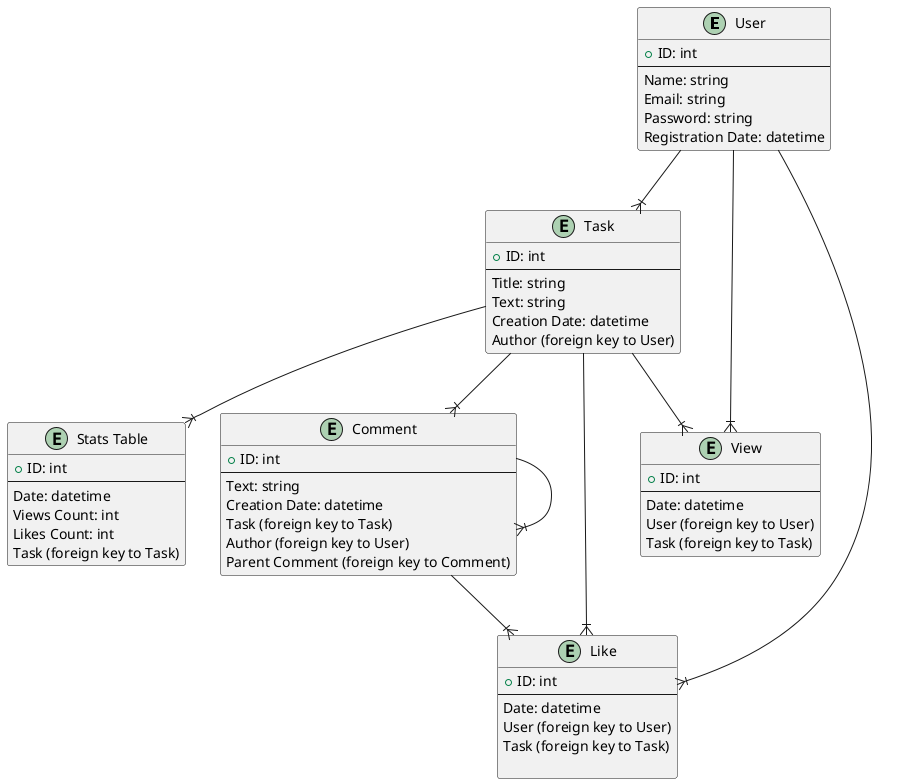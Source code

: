 @startuml
entity "User" as User {
    + ID: int
    --
    Name: string
    Email: string
    Password: string
    Registration Date: datetime
}

entity "Task" as Task {
    + ID: int
    --
    Title: string
    Text: string
    Creation Date: datetime
    Author (foreign key to User)
}

entity "Stats Table" as StatsTable {
    + ID: int
    --
    Date: datetime
    Views Count: int
    Likes Count: int
    Task (foreign key to Task)
}

entity "Comment" as Comment {
    + ID: int
    --
    Text: string
    Creation Date: datetime
    Task (foreign key to Task)
    Author (foreign key to User)
    Parent Comment (foreign key to Comment)
}

entity "Like" as Like {
    + ID: int
    --
    Date: datetime
    User (foreign key to User)
    Task (foreign key to Task)

}

entity "View" as View {
    + ID: int
    --
    Date: datetime
    User (foreign key to User)
    Task (foreign key to Task)
}

Comment --|{ Like
User --|{ Like
Task --|{ Like
User --|{ View
Task --|{ View
User --|{ Task
Task --|{ StatsTable
Task --|{ Comment
Comment --|{ Comment
@enduml
